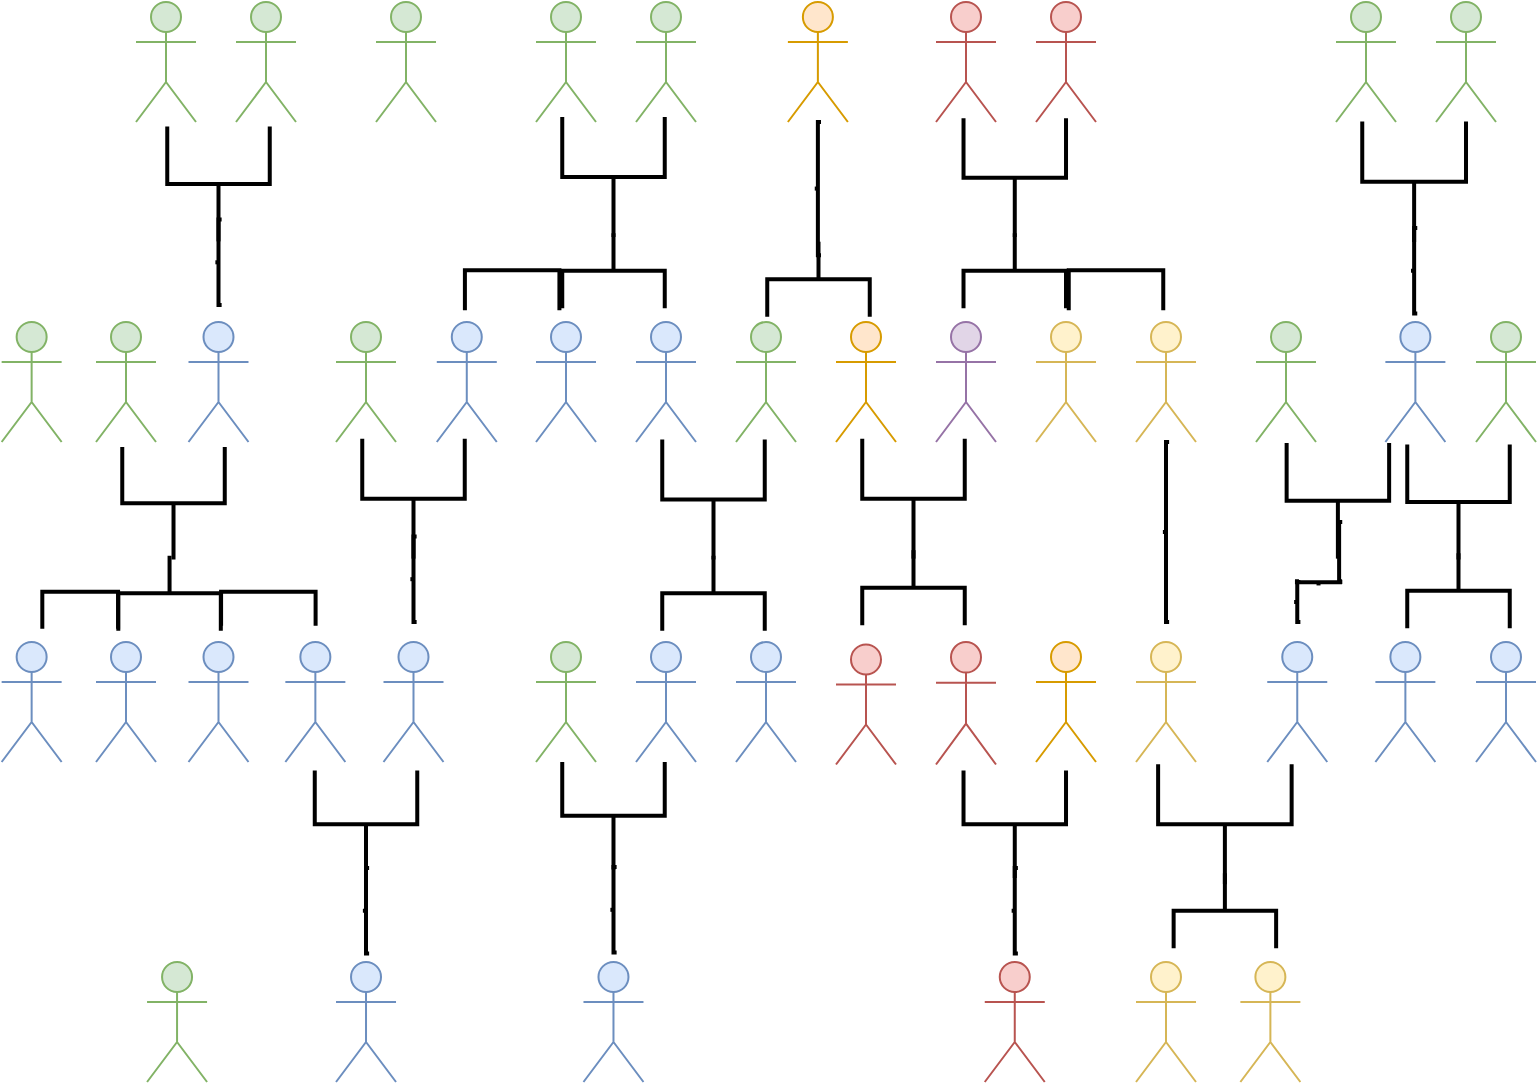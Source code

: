 <mxfile version="20.0.1" type="device"><diagram id="DD9TxKQ4ejC-mUkGg3uq" name="Page-1"><mxGraphModel dx="1422" dy="705" grid="1" gridSize="10" guides="1" tooltips="1" connect="1" arrows="1" fold="1" page="1" pageScale="1" pageWidth="827" pageHeight="1169" math="0" shadow="0"><root><mxCell id="0"/><mxCell id="1" parent="0"/><mxCell id="oW7RX47EJd2HNgfBa5a3-1" value="" style="shape=umlActor;verticalLabelPosition=bottom;verticalAlign=top;html=1;outlineConnect=0;fillColor=#f8cecc;strokeColor=#b85450;" parent="1" vertex="1"><mxGeometry x="530" y="20" width="30" height="60" as="geometry"/></mxCell><mxCell id="oW7RX47EJd2HNgfBa5a3-2" value="" style="shape=umlActor;verticalLabelPosition=bottom;verticalAlign=top;html=1;outlineConnect=0;fillColor=#d5e8d4;strokeColor=#82b366;" parent="1" vertex="1"><mxGeometry x="330" y="20" width="30" height="60" as="geometry"/></mxCell><mxCell id="oW7RX47EJd2HNgfBa5a3-3" value="" style="shape=umlActor;verticalLabelPosition=bottom;verticalAlign=top;html=1;outlineConnect=0;fillColor=#d5e8d4;strokeColor=#82b366;" parent="1" vertex="1"><mxGeometry x="680" y="20" width="30" height="60" as="geometry"/></mxCell><mxCell id="oW7RX47EJd2HNgfBa5a3-4" value="" style="shape=umlActor;verticalLabelPosition=bottom;verticalAlign=top;html=1;outlineConnect=0;fillColor=#d5e8d4;strokeColor=#82b366;" parent="1" vertex="1"><mxGeometry x="80" y="20" width="30" height="60" as="geometry"/></mxCell><mxCell id="oW7RX47EJd2HNgfBa5a3-5" value="" style="shape=umlActor;verticalLabelPosition=bottom;verticalAlign=top;html=1;outlineConnect=0;fillColor=#d5e8d4;strokeColor=#82b366;" parent="1" vertex="1"><mxGeometry x="130" y="20" width="30" height="60" as="geometry"/></mxCell><mxCell id="oW7RX47EJd2HNgfBa5a3-6" value="" style="shape=umlActor;verticalLabelPosition=bottom;verticalAlign=top;html=1;outlineConnect=0;fillColor=#d5e8d4;strokeColor=#82b366;" parent="1" vertex="1"><mxGeometry x="380" y="180" width="30" height="60" as="geometry"/></mxCell><mxCell id="oW7RX47EJd2HNgfBa5a3-7" value="" style="shape=umlActor;verticalLabelPosition=bottom;verticalAlign=top;html=1;outlineConnect=0;fillColor=#d5e8d4;strokeColor=#82b366;" parent="1" vertex="1"><mxGeometry x="730" y="20" width="30" height="60" as="geometry"/></mxCell><mxCell id="oW7RX47EJd2HNgfBa5a3-8" value="" style="shape=umlActor;verticalLabelPosition=bottom;verticalAlign=top;html=1;outlineConnect=0;fillColor=#dae8fc;strokeColor=#6c8ebf;" parent="1" vertex="1"><mxGeometry x="330" y="180" width="30" height="60" as="geometry"/></mxCell><mxCell id="oW7RX47EJd2HNgfBa5a3-9" value="" style="shape=umlActor;verticalLabelPosition=bottom;verticalAlign=top;html=1;outlineConnect=0;fillColor=#fff2cc;strokeColor=#d6b656;" parent="1" vertex="1"><mxGeometry x="530" y="180" width="30" height="60" as="geometry"/></mxCell><mxCell id="oW7RX47EJd2HNgfBa5a3-10" value="" style="shape=umlActor;verticalLabelPosition=bottom;verticalAlign=top;html=1;outlineConnect=0;fillColor=#e1d5e7;strokeColor=#9673a6;" parent="1" vertex="1"><mxGeometry x="480" y="180" width="30" height="60" as="geometry"/></mxCell><mxCell id="oW7RX47EJd2HNgfBa5a3-11" value="" style="shape=umlActor;verticalLabelPosition=bottom;verticalAlign=top;html=1;outlineConnect=0;fillColor=#f8cecc;strokeColor=#b85450;" parent="1" vertex="1"><mxGeometry x="480" y="20" width="30" height="60" as="geometry"/></mxCell><mxCell id="oW7RX47EJd2HNgfBa5a3-12" value="" style="shape=umlActor;verticalLabelPosition=bottom;verticalAlign=top;html=1;outlineConnect=0;fillColor=#d5e8d4;strokeColor=#82b366;" parent="1" vertex="1"><mxGeometry x="280" y="20" width="30" height="60" as="geometry"/></mxCell><mxCell id="oW7RX47EJd2HNgfBa5a3-13" value="" style="shape=umlActor;verticalLabelPosition=bottom;verticalAlign=top;html=1;outlineConnect=0;fillColor=#dae8fc;strokeColor=#6c8ebf;" parent="1" vertex="1"><mxGeometry x="106.25" y="340" width="30" height="60" as="geometry"/></mxCell><mxCell id="oW7RX47EJd2HNgfBa5a3-28" value="" style="shape=umlActor;verticalLabelPosition=bottom;verticalAlign=top;html=1;outlineConnect=0;fillColor=#d5e8d4;strokeColor=#82b366;" parent="1" vertex="1"><mxGeometry x="750" y="180" width="30" height="60" as="geometry"/></mxCell><mxCell id="oW7RX47EJd2HNgfBa5a3-29" value="" style="shape=umlActor;verticalLabelPosition=bottom;verticalAlign=top;html=1;outlineConnect=0;fillColor=#dae8fc;strokeColor=#6c8ebf;" parent="1" vertex="1"><mxGeometry x="704.69" y="180" width="30" height="60" as="geometry"/></mxCell><mxCell id="oW7RX47EJd2HNgfBa5a3-30" value="" style="shape=umlActor;verticalLabelPosition=bottom;verticalAlign=top;html=1;outlineConnect=0;fillColor=#fff2cc;strokeColor=#d6b656;" parent="1" vertex="1"><mxGeometry x="580" y="340" width="30" height="60" as="geometry"/></mxCell><mxCell id="oW7RX47EJd2HNgfBa5a3-31" value="" style="shape=umlActor;verticalLabelPosition=bottom;verticalAlign=top;html=1;outlineConnect=0;fillColor=#dae8fc;strokeColor=#6c8ebf;" parent="1" vertex="1"><mxGeometry x="154.68" y="340" width="30" height="60" as="geometry"/></mxCell><mxCell id="oW7RX47EJd2HNgfBa5a3-32" value="" style="shape=umlActor;verticalLabelPosition=bottom;verticalAlign=top;html=1;outlineConnect=0;fillColor=#dae8fc;strokeColor=#6c8ebf;" parent="1" vertex="1"><mxGeometry x="750" y="340" width="30" height="60" as="geometry"/></mxCell><mxCell id="oW7RX47EJd2HNgfBa5a3-38" value="" style="shape=umlActor;verticalLabelPosition=bottom;verticalAlign=top;html=1;outlineConnect=0;fillColor=#dae8fc;strokeColor=#6c8ebf;" parent="1" vertex="1"><mxGeometry x="280" y="180" width="30" height="60" as="geometry"/></mxCell><mxCell id="oW7RX47EJd2HNgfBa5a3-39" value="" style="shape=umlActor;verticalLabelPosition=bottom;verticalAlign=top;html=1;outlineConnect=0;fillColor=#dae8fc;strokeColor=#6c8ebf;" parent="1" vertex="1"><mxGeometry x="106.25" y="180" width="30" height="60" as="geometry"/></mxCell><mxCell id="oW7RX47EJd2HNgfBa5a3-40" value="" style="shape=umlActor;verticalLabelPosition=bottom;verticalAlign=top;html=1;outlineConnect=0;fillColor=#dae8fc;strokeColor=#6c8ebf;" parent="1" vertex="1"><mxGeometry x="12.82" y="340" width="30" height="60" as="geometry"/></mxCell><mxCell id="oW7RX47EJd2HNgfBa5a3-41" value="" style="shape=umlActor;verticalLabelPosition=bottom;verticalAlign=top;html=1;outlineConnect=0;fillColor=#d5e8d4;strokeColor=#82b366;" parent="1" vertex="1"><mxGeometry x="60" y="180" width="30" height="60" as="geometry"/></mxCell><mxCell id="oW7RX47EJd2HNgfBa5a3-42" value="" style="shape=umlActor;verticalLabelPosition=bottom;verticalAlign=top;html=1;outlineConnect=0;fillColor=#dae8fc;strokeColor=#6c8ebf;" parent="1" vertex="1"><mxGeometry x="60" y="340" width="30" height="60" as="geometry"/></mxCell><mxCell id="oW7RX47EJd2HNgfBa5a3-46" value="" style="strokeWidth=2;html=1;shape=mxgraph.flowchart.annotation_2;align=left;labelPosition=right;pointerEvents=1;rotation=-90;" parent="1" vertex="1"><mxGeometry x="688.91" y="83.91" width="60.31" height="51.88" as="geometry"/></mxCell><mxCell id="oW7RX47EJd2HNgfBa5a3-47" value="" style="strokeWidth=2;html=1;shape=mxgraph.flowchart.annotation_2;align=left;labelPosition=right;pointerEvents=1;rotation=-90;" parent="1" vertex="1"><mxGeometry x="489.7" y="82.2" width="59.37" height="51.25" as="geometry"/></mxCell><mxCell id="oW7RX47EJd2HNgfBa5a3-48" value="" style="strokeWidth=2;html=1;shape=mxgraph.flowchart.annotation_2;align=left;labelPosition=right;pointerEvents=1;rotation=-90;" parent="1" vertex="1"><mxGeometry x="92.5" y="85.32" width="57.5" height="51.25" as="geometry"/></mxCell><mxCell id="oW7RX47EJd2HNgfBa5a3-49" value="" style="strokeWidth=2;html=1;shape=mxgraph.flowchart.annotation_2;align=left;labelPosition=right;pointerEvents=1;rotation=-90;" parent="1" vertex="1"><mxGeometry x="288.75" y="81.88" width="60" height="51.25" as="geometry"/></mxCell><mxCell id="oW7RX47EJd2HNgfBa5a3-50" value="" style="strokeWidth=2;html=1;shape=mxgraph.flowchart.annotation_2;align=left;labelPosition=right;pointerEvents=1;rotation=-90;" parent="1" vertex="1"><mxGeometry x="712.5" y="244.38" width="57.5" height="51.25" as="geometry"/></mxCell><mxCell id="oW7RX47EJd2HNgfBa5a3-51" value="" style="strokeWidth=2;html=1;shape=mxgraph.flowchart.annotation_2;align=left;labelPosition=right;pointerEvents=1;rotation=90;" parent="1" vertex="1"><mxGeometry x="300" y="128.75" width="37.5" height="51.25" as="geometry"/></mxCell><mxCell id="oW7RX47EJd2HNgfBa5a3-54" value="" style="strokeWidth=2;html=1;shape=mxgraph.flowchart.annotation_2;align=left;labelPosition=right;pointerEvents=1;rotation=0;" parent="1" vertex="1"><mxGeometry x="119.69" y="128.75" width="3.12" height="42.81" as="geometry"/></mxCell><mxCell id="oW7RX47EJd2HNgfBa5a3-55" value="" style="strokeWidth=2;html=1;shape=mxgraph.flowchart.annotation_2;align=left;labelPosition=right;pointerEvents=1;rotation=90;" parent="1" vertex="1"><mxGeometry x="500.63" y="128.75" width="37.5" height="51.25" as="geometry"/></mxCell><mxCell id="oW7RX47EJd2HNgfBa5a3-58" value="" style="strokeWidth=2;html=1;shape=mxgraph.flowchart.annotation_1;align=left;pointerEvents=1;rotation=90;" parent="1" vertex="1"><mxGeometry x="258.08" y="140.44" width="20" height="47.26" as="geometry"/></mxCell><mxCell id="oW7RX47EJd2HNgfBa5a3-59" value="" style="shape=umlActor;verticalLabelPosition=bottom;verticalAlign=top;html=1;outlineConnect=0;fillColor=#dae8fc;strokeColor=#6c8ebf;" parent="1" vertex="1"><mxGeometry x="230.39" y="180" width="30" height="60" as="geometry"/></mxCell><mxCell id="oW7RX47EJd2HNgfBa5a3-60" value="" style="strokeWidth=2;html=1;shape=mxgraph.flowchart.annotation_2;align=left;labelPosition=right;pointerEvents=1;rotation=-90;" parent="1" vertex="1"><mxGeometry x="338.75" y="243.13" width="60" height="51.25" as="geometry"/></mxCell><mxCell id="oW7RX47EJd2HNgfBa5a3-61" value="" style="strokeWidth=2;html=1;shape=mxgraph.flowchart.annotation_2;align=left;labelPosition=right;pointerEvents=1;rotation=-90;" parent="1" vertex="1"><mxGeometry x="70.63" y="245.01" width="56.25" height="51.25" as="geometry"/></mxCell><mxCell id="oW7RX47EJd2HNgfBa5a3-62" value="" style="strokeWidth=2;html=1;shape=mxgraph.flowchart.annotation_1;align=left;pointerEvents=1;rotation=90;" parent="1" vertex="1"><mxGeometry x="560" y="140.44" width="20" height="47.26" as="geometry"/></mxCell><mxCell id="oW7RX47EJd2HNgfBa5a3-63" value="" style="strokeWidth=2;html=1;shape=mxgraph.flowchart.annotation_1;align=left;pointerEvents=1;rotation=90;" parent="1" vertex="1"><mxGeometry x="137.66" y="299.75" width="17.02" height="47.26" as="geometry"/></mxCell><mxCell id="oW7RX47EJd2HNgfBa5a3-64" value="" style="strokeWidth=2;html=1;shape=mxgraph.flowchart.annotation_2;align=left;labelPosition=right;pointerEvents=1;rotation=90;" parent="1" vertex="1"><mxGeometry x="78.03" y="290" width="37.5" height="51.25" as="geometry"/></mxCell><mxCell id="oW7RX47EJd2HNgfBa5a3-65" value="" style="strokeWidth=2;html=1;shape=mxgraph.flowchart.annotation_1;align=left;pointerEvents=1;rotation=90;" parent="1" vertex="1"><mxGeometry x="42.82" y="305.2" width="18.55" height="37.88" as="geometry"/></mxCell><mxCell id="oW7RX47EJd2HNgfBa5a3-66" value="" style="shape=umlActor;verticalLabelPosition=bottom;verticalAlign=top;html=1;outlineConnect=0;fillColor=#ffe6cc;strokeColor=#d79b00;" parent="1" vertex="1"><mxGeometry x="430" y="180" width="30" height="60" as="geometry"/></mxCell><mxCell id="oW7RX47EJd2HNgfBa5a3-67" value="" style="shape=umlActor;verticalLabelPosition=bottom;verticalAlign=top;html=1;outlineConnect=0;fillColor=#d5e8d4;strokeColor=#82b366;" parent="1" vertex="1"><mxGeometry x="280" y="340" width="30" height="60" as="geometry"/></mxCell><mxCell id="oW7RX47EJd2HNgfBa5a3-68" value="" style="shape=umlActor;verticalLabelPosition=bottom;verticalAlign=top;html=1;outlineConnect=0;fillColor=#dae8fc;strokeColor=#6c8ebf;" parent="1" vertex="1"><mxGeometry x="330" y="340" width="30" height="60" as="geometry"/></mxCell><mxCell id="oW7RX47EJd2HNgfBa5a3-69" value="" style="shape=umlActor;verticalLabelPosition=bottom;verticalAlign=top;html=1;outlineConnect=0;fillColor=#fff2cc;strokeColor=#d6b656;" parent="1" vertex="1"><mxGeometry x="580" y="180" width="30" height="60" as="geometry"/></mxCell><mxCell id="oW7RX47EJd2HNgfBa5a3-70" value="" style="shape=umlActor;verticalLabelPosition=bottom;verticalAlign=top;html=1;outlineConnect=0;fillColor=#dae8fc;strokeColor=#6c8ebf;" parent="1" vertex="1"><mxGeometry x="180.01" y="500" width="30" height="60" as="geometry"/></mxCell><mxCell id="oW7RX47EJd2HNgfBa5a3-71" value="" style="shape=umlActor;verticalLabelPosition=bottom;verticalAlign=top;html=1;outlineConnect=0;fillColor=#dae8fc;strokeColor=#6c8ebf;" parent="1" vertex="1"><mxGeometry x="203.75" y="340" width="30" height="60" as="geometry"/></mxCell><mxCell id="oW7RX47EJd2HNgfBa5a3-72" value="" style="shape=umlActor;verticalLabelPosition=bottom;verticalAlign=top;html=1;outlineConnect=0;fillColor=#dae8fc;strokeColor=#6c8ebf;" parent="1" vertex="1"><mxGeometry x="645.63" y="340" width="30" height="60" as="geometry"/></mxCell><mxCell id="oW7RX47EJd2HNgfBa5a3-73" value="" style="shape=umlActor;verticalLabelPosition=bottom;verticalAlign=top;html=1;outlineConnect=0;fillColor=#dae8fc;strokeColor=#6c8ebf;" parent="1" vertex="1"><mxGeometry x="699.69" y="340" width="30" height="60" as="geometry"/></mxCell><mxCell id="oW7RX47EJd2HNgfBa5a3-74" value="" style="shape=umlActor;verticalLabelPosition=bottom;verticalAlign=top;html=1;outlineConnect=0;fillColor=#d5e8d4;strokeColor=#82b366;" parent="1" vertex="1"><mxGeometry x="640" y="180" width="30" height="60" as="geometry"/></mxCell><mxCell id="oW7RX47EJd2HNgfBa5a3-76" value="" style="strokeWidth=2;html=1;shape=mxgraph.flowchart.annotation_2;align=left;labelPosition=right;pointerEvents=1;rotation=0;" parent="1" vertex="1"><mxGeometry x="717.51" y="132.97" width="3.12" height="42.81" as="geometry"/></mxCell><mxCell id="oW7RX47EJd2HNgfBa5a3-77" value="" style="strokeWidth=2;html=1;shape=mxgraph.flowchart.annotation_2;align=left;labelPosition=right;pointerEvents=1;rotation=-90;" parent="1" vertex="1"><mxGeometry x="652.04" y="243.79" width="57.81" height="51.25" as="geometry"/></mxCell><mxCell id="oW7RX47EJd2HNgfBa5a3-78" value="" style="strokeWidth=2;html=1;shape=mxgraph.flowchart.annotation_2;align=left;labelPosition=right;pointerEvents=1;rotation=90;" parent="1" vertex="1"><mxGeometry x="722.5" y="288.75" width="37.5" height="51.25" as="geometry"/></mxCell><mxCell id="oW7RX47EJd2HNgfBa5a3-79" value="" style="strokeWidth=2;html=1;shape=mxgraph.flowchart.annotation_2;align=left;labelPosition=right;pointerEvents=1;rotation=0;" parent="1" vertex="1"><mxGeometry x="680" y="280" width="3.12" height="30" as="geometry"/></mxCell><mxCell id="oW7RX47EJd2HNgfBa5a3-80" value="" style="strokeWidth=2;html=1;shape=mxgraph.flowchart.annotation_2;align=left;labelPosition=right;pointerEvents=1;rotation=-90;" parent="1" vertex="1"><mxGeometry x="669.7" y="299.38" width="3.12" height="21.56" as="geometry"/></mxCell><mxCell id="oW7RX47EJd2HNgfBa5a3-81" value="" style="strokeWidth=2;html=1;shape=mxgraph.flowchart.annotation_2;align=left;labelPosition=right;pointerEvents=1;rotation=0;" parent="1" vertex="1"><mxGeometry x="659.07" y="310" width="3.12" height="20" as="geometry"/></mxCell><mxCell id="oW7RX47EJd2HNgfBa5a3-82" value="" style="shape=umlActor;verticalLabelPosition=bottom;verticalAlign=top;html=1;outlineConnect=0;fillColor=#d5e8d4;strokeColor=#82b366;" parent="1" vertex="1"><mxGeometry x="180" y="180" width="30" height="60" as="geometry"/></mxCell><mxCell id="oW7RX47EJd2HNgfBa5a3-83" value="" style="strokeWidth=2;html=1;shape=mxgraph.flowchart.annotation_2;align=left;labelPosition=right;pointerEvents=1;rotation=-90;" parent="1" vertex="1"><mxGeometry x="188.75" y="242.7" width="60" height="51.25" as="geometry"/></mxCell><mxCell id="oW7RX47EJd2HNgfBa5a3-84" value="" style="strokeWidth=2;html=1;shape=mxgraph.flowchart.annotation_2;align=left;labelPosition=right;pointerEvents=1;rotation=-90;" parent="1" vertex="1"><mxGeometry x="168.13" y="405.51" width="53.75" height="51.25" as="geometry"/></mxCell><mxCell id="oW7RX47EJd2HNgfBa5a3-85" value="" style="strokeWidth=2;html=1;shape=mxgraph.flowchart.annotation_2;align=left;labelPosition=right;pointerEvents=1;rotation=0;" parent="1" vertex="1"><mxGeometry x="217.19" y="287.19" width="3.12" height="42.81" as="geometry"/></mxCell><mxCell id="oW7RX47EJd2HNgfBa5a3-86" value="" style="strokeWidth=2;html=1;shape=mxgraph.flowchart.annotation_2;align=left;labelPosition=right;pointerEvents=1;rotation=0;" parent="1" vertex="1"><mxGeometry x="593.44" y="240" width="3.12" height="90" as="geometry"/></mxCell><mxCell id="oW7RX47EJd2HNgfBa5a3-88" value="" style="strokeWidth=2;html=1;shape=mxgraph.flowchart.annotation_2;align=left;labelPosition=right;pointerEvents=1;rotation=-90;" parent="1" vertex="1"><mxGeometry x="438.75" y="242.7" width="60" height="51.25" as="geometry"/></mxCell><mxCell id="oW7RX47EJd2HNgfBa5a3-89" value="" style="strokeWidth=2;html=1;shape=mxgraph.flowchart.annotation_2;align=left;labelPosition=right;pointerEvents=1;rotation=90;" parent="1" vertex="1"><mxGeometry x="350" y="290" width="37.5" height="51.25" as="geometry"/></mxCell><mxCell id="oW7RX47EJd2HNgfBa5a3-90" value="" style="shape=umlActor;verticalLabelPosition=bottom;verticalAlign=top;html=1;outlineConnect=0;fillColor=#d5e8d4;strokeColor=#82b366;" parent="1" vertex="1"><mxGeometry x="200" y="20" width="30" height="60" as="geometry"/></mxCell><mxCell id="oW7RX47EJd2HNgfBa5a3-91" value="" style="shape=umlActor;verticalLabelPosition=bottom;verticalAlign=top;html=1;outlineConnect=0;fillColor=#ffe6cc;strokeColor=#d79b00;" parent="1" vertex="1"><mxGeometry x="405.94" y="20" width="30" height="60" as="geometry"/></mxCell><mxCell id="oW7RX47EJd2HNgfBa5a3-92" value="" style="shape=umlActor;verticalLabelPosition=bottom;verticalAlign=top;html=1;outlineConnect=0;fillColor=#dae8fc;strokeColor=#6c8ebf;" parent="1" vertex="1"><mxGeometry x="380" y="340.0" width="30" height="60" as="geometry"/></mxCell><mxCell id="oW7RX47EJd2HNgfBa5a3-94" value="" style="strokeWidth=2;html=1;shape=mxgraph.flowchart.annotation_2;align=left;labelPosition=right;pointerEvents=1;rotation=0;" parent="1" vertex="1"><mxGeometry x="419.38" y="80" width="3.12" height="66.57" as="geometry"/></mxCell><mxCell id="oW7RX47EJd2HNgfBa5a3-95" value="" style="strokeWidth=2;html=1;shape=mxgraph.flowchart.annotation_2;align=left;labelPosition=right;pointerEvents=1;rotation=90;" parent="1" vertex="1"><mxGeometry x="402.5" y="132.97" width="37.5" height="51.25" as="geometry"/></mxCell><mxCell id="oW7RX47EJd2HNgfBa5a3-96" value="" style="shape=umlActor;verticalLabelPosition=bottom;verticalAlign=top;html=1;outlineConnect=0;fillColor=#d5e8d4;strokeColor=#82b366;" parent="1" vertex="1"><mxGeometry x="85.53" y="500" width="30" height="60" as="geometry"/></mxCell><mxCell id="oW7RX47EJd2HNgfBa5a3-97" value="" style="shape=umlActor;verticalLabelPosition=bottom;verticalAlign=top;html=1;outlineConnect=0;fillColor=#f8cecc;strokeColor=#b85450;" parent="1" vertex="1"><mxGeometry x="430" y="341.25" width="30" height="60" as="geometry"/></mxCell><mxCell id="oW7RX47EJd2HNgfBa5a3-103" value="" style="shape=umlActor;verticalLabelPosition=bottom;verticalAlign=top;html=1;outlineConnect=0;fillColor=#f8cecc;strokeColor=#b85450;" parent="1" vertex="1"><mxGeometry x="480" y="340" width="30" height="61.25" as="geometry"/></mxCell><mxCell id="oW7RX47EJd2HNgfBa5a3-104" value="" style="strokeWidth=2;html=1;shape=mxgraph.flowchart.annotation_2;align=left;labelPosition=right;pointerEvents=1;rotation=90;" parent="1" vertex="1"><mxGeometry x="450" y="287.19" width="37.5" height="51.25" as="geometry"/></mxCell><mxCell id="oW7RX47EJd2HNgfBa5a3-105" value="" style="strokeWidth=2;html=1;shape=mxgraph.flowchart.annotation_2;align=left;labelPosition=right;pointerEvents=1;rotation=-90;" parent="1" vertex="1"><mxGeometry x="291.87" y="401.25" width="53.75" height="51.25" as="geometry"/></mxCell><mxCell id="oW7RX47EJd2HNgfBa5a3-106" value="" style="shape=umlActor;verticalLabelPosition=bottom;verticalAlign=top;html=1;outlineConnect=0;fillColor=#dae8fc;strokeColor=#6c8ebf;" parent="1" vertex="1"><mxGeometry x="303.74" y="500" width="30" height="60" as="geometry"/></mxCell><mxCell id="oW7RX47EJd2HNgfBa5a3-107" value="" style="shape=umlActor;verticalLabelPosition=bottom;verticalAlign=top;html=1;outlineConnect=0;fillColor=#f8cecc;strokeColor=#b85450;" parent="1" vertex="1"><mxGeometry x="504.38" y="500" width="30" height="60" as="geometry"/></mxCell><mxCell id="oW7RX47EJd2HNgfBa5a3-108" value="" style="shape=umlActor;verticalLabelPosition=bottom;verticalAlign=top;html=1;outlineConnect=0;fillColor=#fff2cc;strokeColor=#d6b656;" parent="1" vertex="1"><mxGeometry x="580" y="500" width="30" height="60" as="geometry"/></mxCell><mxCell id="oW7RX47EJd2HNgfBa5a3-109" value="" style="shape=umlActor;verticalLabelPosition=bottom;verticalAlign=top;html=1;outlineConnect=0;fillColor=#ffe6cc;strokeColor=#d79b00;" parent="1" vertex="1"><mxGeometry x="530" y="340" width="30" height="60" as="geometry"/></mxCell><mxCell id="oW7RX47EJd2HNgfBa5a3-110" value="" style="shape=umlActor;verticalLabelPosition=bottom;verticalAlign=top;html=1;outlineConnect=0;fillColor=#fff2cc;strokeColor=#d6b656;" parent="1" vertex="1"><mxGeometry x="632.19" y="500" width="30" height="60" as="geometry"/></mxCell><mxCell id="oW7RX47EJd2HNgfBa5a3-111" value="" style="strokeWidth=2;html=1;shape=mxgraph.flowchart.annotation_2;align=left;labelPosition=right;pointerEvents=1;rotation=-90;" parent="1" vertex="1"><mxGeometry x="594.44" y="397.75" width="60" height="66.76" as="geometry"/></mxCell><mxCell id="oW7RX47EJd2HNgfBa5a3-113" value="" style="strokeWidth=2;html=1;shape=mxgraph.flowchart.annotation_2;align=left;labelPosition=right;pointerEvents=1;rotation=90;" parent="1" vertex="1"><mxGeometry x="605.69" y="448.75" width="37.5" height="51.25" as="geometry"/></mxCell><mxCell id="oW7RX47EJd2HNgfBa5a3-116" value="" style="strokeWidth=2;html=1;shape=mxgraph.flowchart.annotation_2;align=left;labelPosition=right;pointerEvents=1;rotation=-90;" parent="1" vertex="1"><mxGeometry x="492.51" y="405.5" width="53.75" height="51.25" as="geometry"/></mxCell><mxCell id="oW7RX47EJd2HNgfBa5a3-117" value="" style="strokeWidth=2;html=1;shape=mxgraph.flowchart.annotation_2;align=left;labelPosition=right;pointerEvents=1;rotation=0;" parent="1" vertex="1"><mxGeometry x="517.82" y="452.97" width="3.12" height="42.81" as="geometry"/></mxCell><mxCell id="oW7RX47EJd2HNgfBa5a3-118" value="" style="shape=umlActor;verticalLabelPosition=bottom;verticalAlign=top;html=1;outlineConnect=0;fillColor=#d5e8d4;strokeColor=#82b366;" parent="1" vertex="1"><mxGeometry x="12.82" y="180" width="30" height="60" as="geometry"/></mxCell><mxCell id="oW7RX47EJd2HNgfBa5a3-119" value="" style="strokeWidth=2;html=1;shape=mxgraph.flowchart.annotation_2;align=left;labelPosition=right;pointerEvents=1;rotation=0;" parent="1" vertex="1"><mxGeometry x="317.19" y="452.5" width="3.12" height="42.81" as="geometry"/></mxCell><mxCell id="oW7RX47EJd2HNgfBa5a3-120" value="" style="strokeWidth=2;html=1;shape=mxgraph.flowchart.annotation_2;align=left;labelPosition=right;pointerEvents=1;rotation=0;" parent="1" vertex="1"><mxGeometry x="193.44" y="452.97" width="3.12" height="42.81" as="geometry"/></mxCell></root></mxGraphModel></diagram></mxfile>
